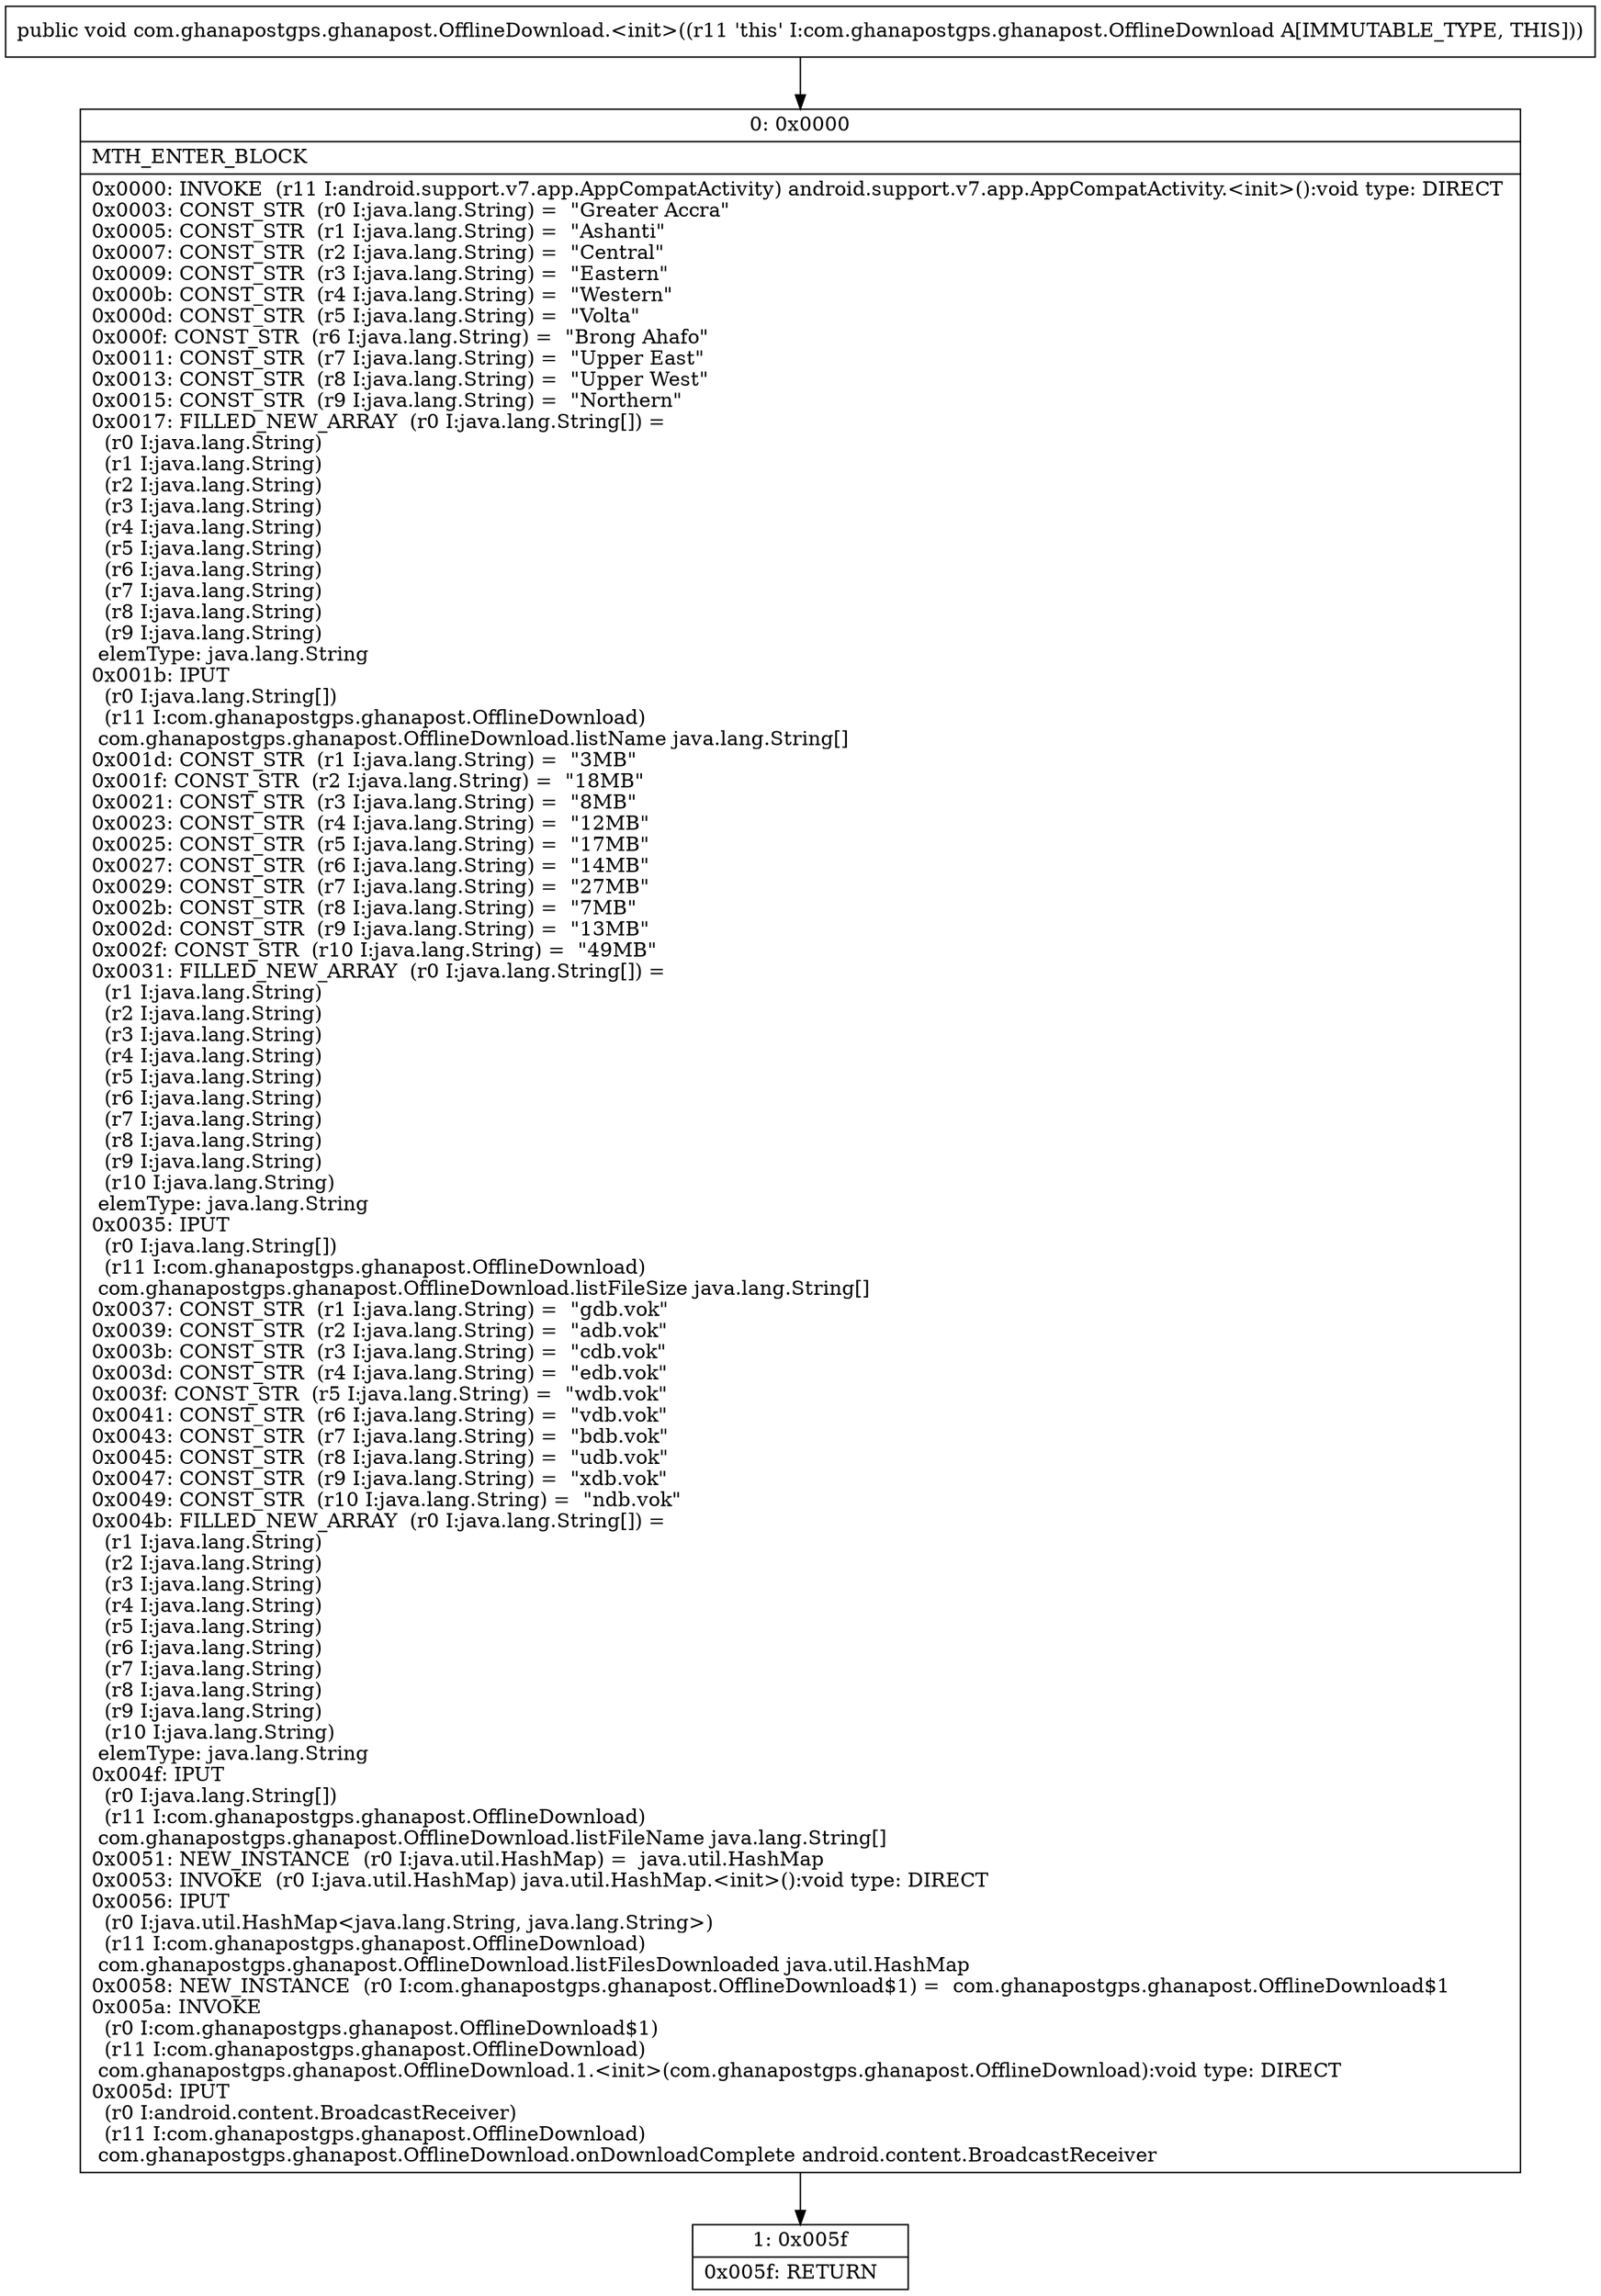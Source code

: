 digraph "CFG forcom.ghanapostgps.ghanapost.OfflineDownload.\<init\>()V" {
Node_0 [shape=record,label="{0\:\ 0x0000|MTH_ENTER_BLOCK\l|0x0000: INVOKE  (r11 I:android.support.v7.app.AppCompatActivity) android.support.v7.app.AppCompatActivity.\<init\>():void type: DIRECT \l0x0003: CONST_STR  (r0 I:java.lang.String) =  \"Greater Accra\" \l0x0005: CONST_STR  (r1 I:java.lang.String) =  \"Ashanti\" \l0x0007: CONST_STR  (r2 I:java.lang.String) =  \"Central\" \l0x0009: CONST_STR  (r3 I:java.lang.String) =  \"Eastern\" \l0x000b: CONST_STR  (r4 I:java.lang.String) =  \"Western\" \l0x000d: CONST_STR  (r5 I:java.lang.String) =  \"Volta\" \l0x000f: CONST_STR  (r6 I:java.lang.String) =  \"Brong Ahafo\" \l0x0011: CONST_STR  (r7 I:java.lang.String) =  \"Upper East\" \l0x0013: CONST_STR  (r8 I:java.lang.String) =  \"Upper West\" \l0x0015: CONST_STR  (r9 I:java.lang.String) =  \"Northern\" \l0x0017: FILLED_NEW_ARRAY  (r0 I:java.lang.String[]) = \l  (r0 I:java.lang.String)\l  (r1 I:java.lang.String)\l  (r2 I:java.lang.String)\l  (r3 I:java.lang.String)\l  (r4 I:java.lang.String)\l  (r5 I:java.lang.String)\l  (r6 I:java.lang.String)\l  (r7 I:java.lang.String)\l  (r8 I:java.lang.String)\l  (r9 I:java.lang.String)\l elemType: java.lang.String \l0x001b: IPUT  \l  (r0 I:java.lang.String[])\l  (r11 I:com.ghanapostgps.ghanapost.OfflineDownload)\l com.ghanapostgps.ghanapost.OfflineDownload.listName java.lang.String[] \l0x001d: CONST_STR  (r1 I:java.lang.String) =  \"3MB\" \l0x001f: CONST_STR  (r2 I:java.lang.String) =  \"18MB\" \l0x0021: CONST_STR  (r3 I:java.lang.String) =  \"8MB\" \l0x0023: CONST_STR  (r4 I:java.lang.String) =  \"12MB\" \l0x0025: CONST_STR  (r5 I:java.lang.String) =  \"17MB\" \l0x0027: CONST_STR  (r6 I:java.lang.String) =  \"14MB\" \l0x0029: CONST_STR  (r7 I:java.lang.String) =  \"27MB\" \l0x002b: CONST_STR  (r8 I:java.lang.String) =  \"7MB\" \l0x002d: CONST_STR  (r9 I:java.lang.String) =  \"13MB\" \l0x002f: CONST_STR  (r10 I:java.lang.String) =  \"49MB\" \l0x0031: FILLED_NEW_ARRAY  (r0 I:java.lang.String[]) = \l  (r1 I:java.lang.String)\l  (r2 I:java.lang.String)\l  (r3 I:java.lang.String)\l  (r4 I:java.lang.String)\l  (r5 I:java.lang.String)\l  (r6 I:java.lang.String)\l  (r7 I:java.lang.String)\l  (r8 I:java.lang.String)\l  (r9 I:java.lang.String)\l  (r10 I:java.lang.String)\l elemType: java.lang.String \l0x0035: IPUT  \l  (r0 I:java.lang.String[])\l  (r11 I:com.ghanapostgps.ghanapost.OfflineDownload)\l com.ghanapostgps.ghanapost.OfflineDownload.listFileSize java.lang.String[] \l0x0037: CONST_STR  (r1 I:java.lang.String) =  \"gdb.vok\" \l0x0039: CONST_STR  (r2 I:java.lang.String) =  \"adb.vok\" \l0x003b: CONST_STR  (r3 I:java.lang.String) =  \"cdb.vok\" \l0x003d: CONST_STR  (r4 I:java.lang.String) =  \"edb.vok\" \l0x003f: CONST_STR  (r5 I:java.lang.String) =  \"wdb.vok\" \l0x0041: CONST_STR  (r6 I:java.lang.String) =  \"vdb.vok\" \l0x0043: CONST_STR  (r7 I:java.lang.String) =  \"bdb.vok\" \l0x0045: CONST_STR  (r8 I:java.lang.String) =  \"udb.vok\" \l0x0047: CONST_STR  (r9 I:java.lang.String) =  \"xdb.vok\" \l0x0049: CONST_STR  (r10 I:java.lang.String) =  \"ndb.vok\" \l0x004b: FILLED_NEW_ARRAY  (r0 I:java.lang.String[]) = \l  (r1 I:java.lang.String)\l  (r2 I:java.lang.String)\l  (r3 I:java.lang.String)\l  (r4 I:java.lang.String)\l  (r5 I:java.lang.String)\l  (r6 I:java.lang.String)\l  (r7 I:java.lang.String)\l  (r8 I:java.lang.String)\l  (r9 I:java.lang.String)\l  (r10 I:java.lang.String)\l elemType: java.lang.String \l0x004f: IPUT  \l  (r0 I:java.lang.String[])\l  (r11 I:com.ghanapostgps.ghanapost.OfflineDownload)\l com.ghanapostgps.ghanapost.OfflineDownload.listFileName java.lang.String[] \l0x0051: NEW_INSTANCE  (r0 I:java.util.HashMap) =  java.util.HashMap \l0x0053: INVOKE  (r0 I:java.util.HashMap) java.util.HashMap.\<init\>():void type: DIRECT \l0x0056: IPUT  \l  (r0 I:java.util.HashMap\<java.lang.String, java.lang.String\>)\l  (r11 I:com.ghanapostgps.ghanapost.OfflineDownload)\l com.ghanapostgps.ghanapost.OfflineDownload.listFilesDownloaded java.util.HashMap \l0x0058: NEW_INSTANCE  (r0 I:com.ghanapostgps.ghanapost.OfflineDownload$1) =  com.ghanapostgps.ghanapost.OfflineDownload$1 \l0x005a: INVOKE  \l  (r0 I:com.ghanapostgps.ghanapost.OfflineDownload$1)\l  (r11 I:com.ghanapostgps.ghanapost.OfflineDownload)\l com.ghanapostgps.ghanapost.OfflineDownload.1.\<init\>(com.ghanapostgps.ghanapost.OfflineDownload):void type: DIRECT \l0x005d: IPUT  \l  (r0 I:android.content.BroadcastReceiver)\l  (r11 I:com.ghanapostgps.ghanapost.OfflineDownload)\l com.ghanapostgps.ghanapost.OfflineDownload.onDownloadComplete android.content.BroadcastReceiver \l}"];
Node_1 [shape=record,label="{1\:\ 0x005f|0x005f: RETURN   \l}"];
MethodNode[shape=record,label="{public void com.ghanapostgps.ghanapost.OfflineDownload.\<init\>((r11 'this' I:com.ghanapostgps.ghanapost.OfflineDownload A[IMMUTABLE_TYPE, THIS])) }"];
MethodNode -> Node_0;
Node_0 -> Node_1;
}

